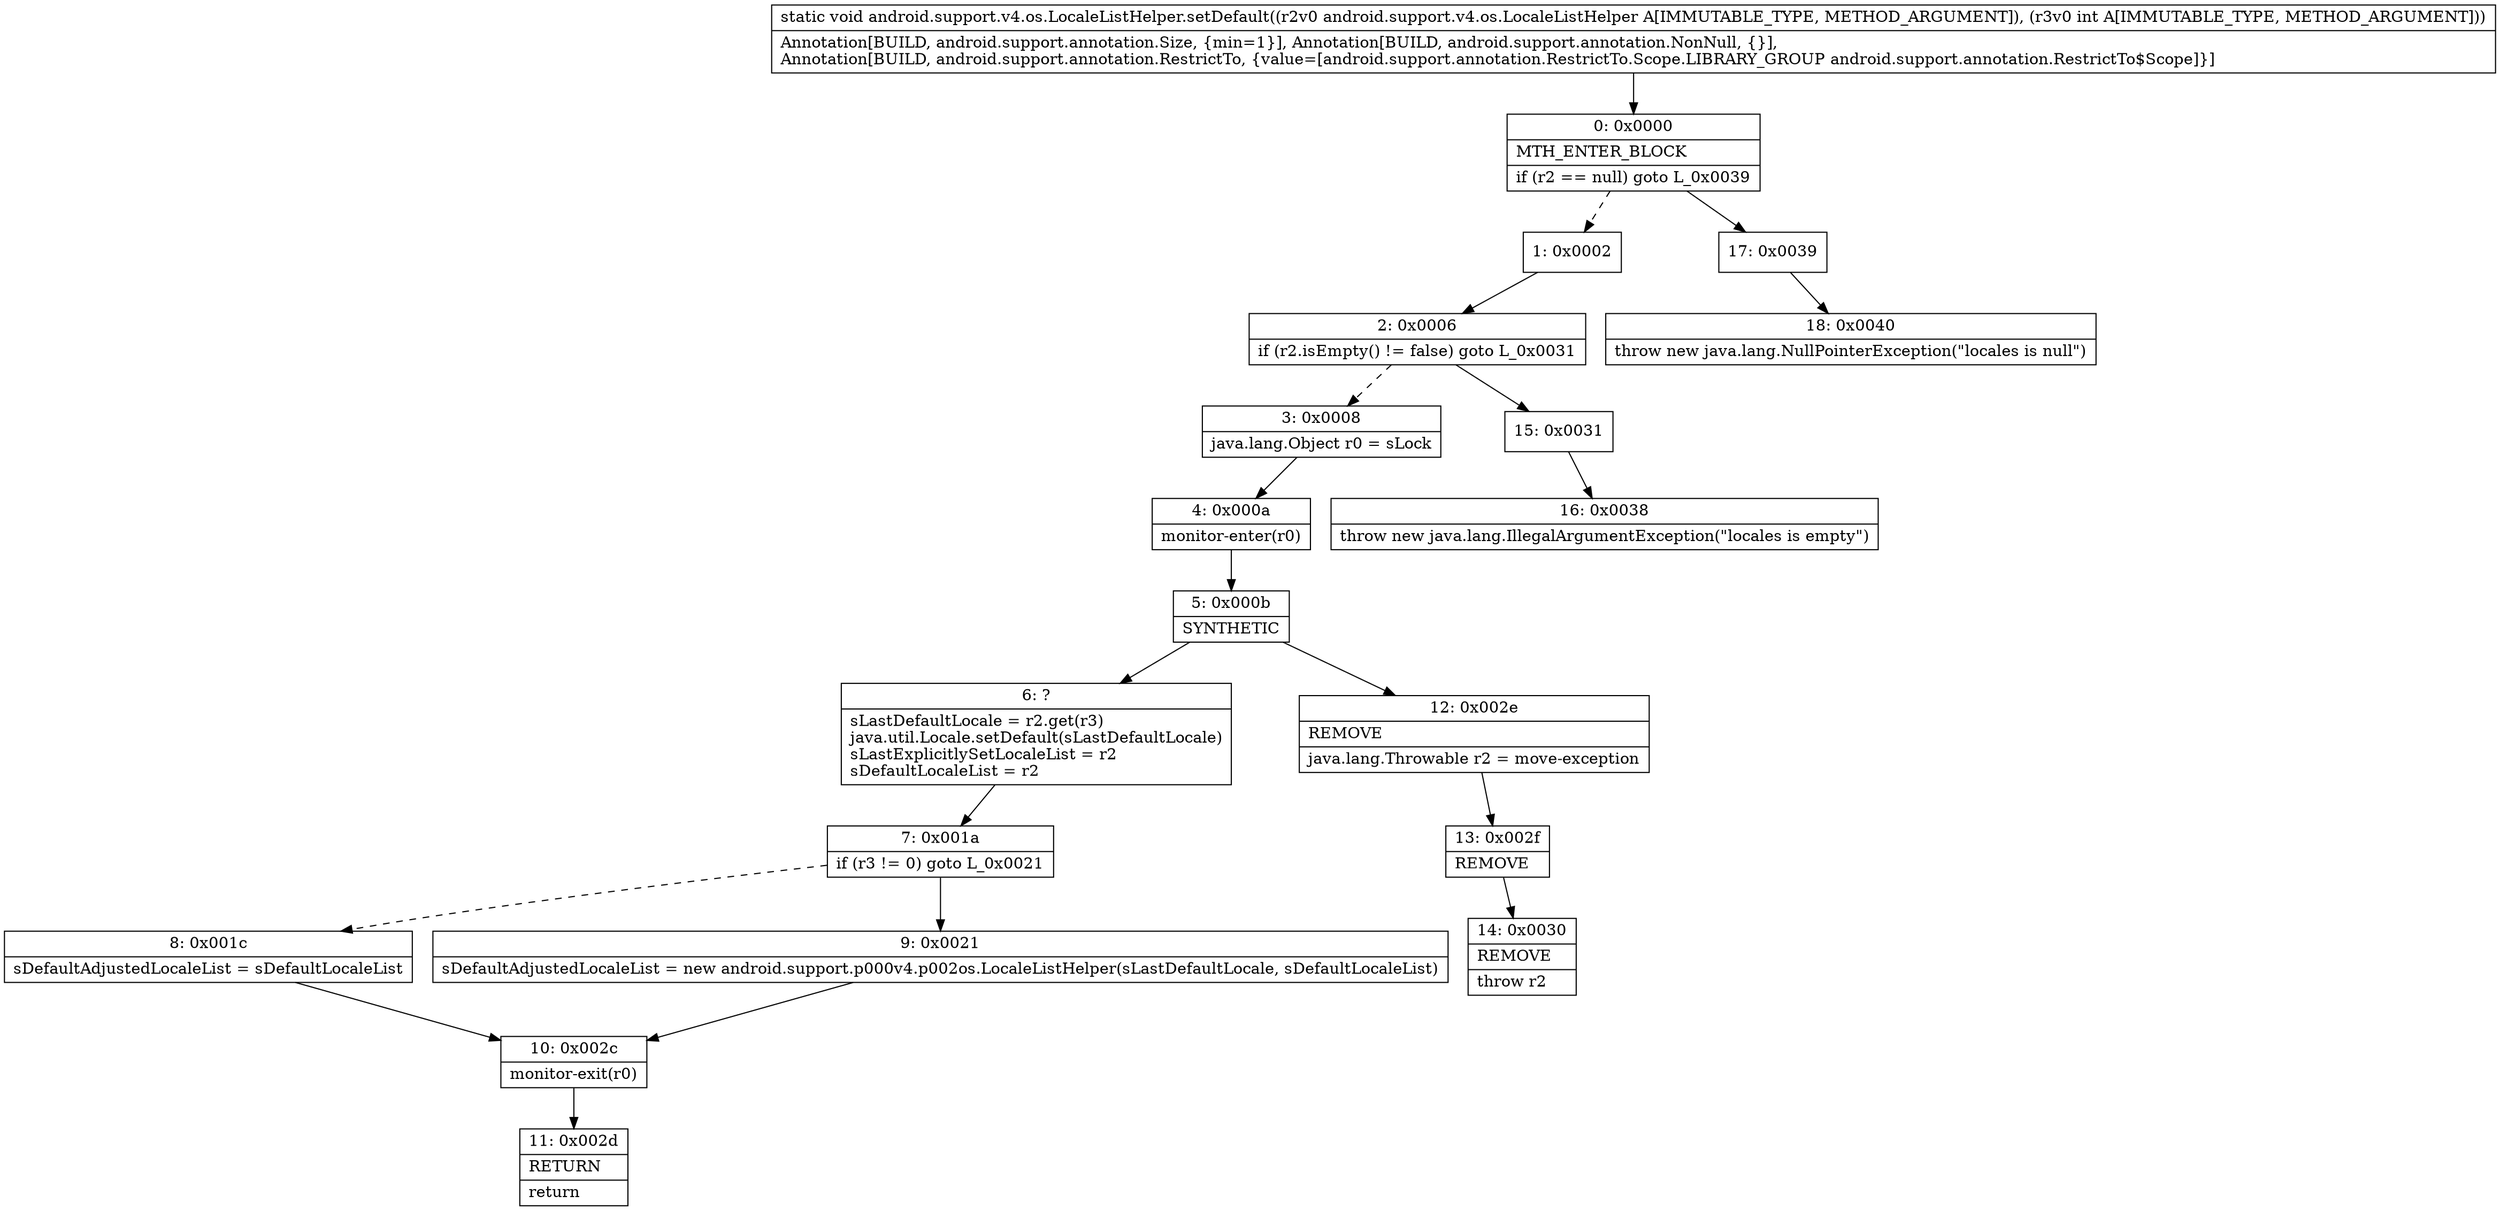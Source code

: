 digraph "CFG forandroid.support.v4.os.LocaleListHelper.setDefault(Landroid\/support\/v4\/os\/LocaleListHelper;I)V" {
Node_0 [shape=record,label="{0\:\ 0x0000|MTH_ENTER_BLOCK\l|if (r2 == null) goto L_0x0039\l}"];
Node_1 [shape=record,label="{1\:\ 0x0002}"];
Node_2 [shape=record,label="{2\:\ 0x0006|if (r2.isEmpty() != false) goto L_0x0031\l}"];
Node_3 [shape=record,label="{3\:\ 0x0008|java.lang.Object r0 = sLock\l}"];
Node_4 [shape=record,label="{4\:\ 0x000a|monitor\-enter(r0)\l}"];
Node_5 [shape=record,label="{5\:\ 0x000b|SYNTHETIC\l}"];
Node_6 [shape=record,label="{6\:\ ?|sLastDefaultLocale = r2.get(r3)\ljava.util.Locale.setDefault(sLastDefaultLocale)\lsLastExplicitlySetLocaleList = r2\lsDefaultLocaleList = r2\l}"];
Node_7 [shape=record,label="{7\:\ 0x001a|if (r3 != 0) goto L_0x0021\l}"];
Node_8 [shape=record,label="{8\:\ 0x001c|sDefaultAdjustedLocaleList = sDefaultLocaleList\l}"];
Node_9 [shape=record,label="{9\:\ 0x0021|sDefaultAdjustedLocaleList = new android.support.p000v4.p002os.LocaleListHelper(sLastDefaultLocale, sDefaultLocaleList)\l}"];
Node_10 [shape=record,label="{10\:\ 0x002c|monitor\-exit(r0)\l}"];
Node_11 [shape=record,label="{11\:\ 0x002d|RETURN\l|return\l}"];
Node_12 [shape=record,label="{12\:\ 0x002e|REMOVE\l|java.lang.Throwable r2 = move\-exception\l}"];
Node_13 [shape=record,label="{13\:\ 0x002f|REMOVE\l}"];
Node_14 [shape=record,label="{14\:\ 0x0030|REMOVE\l|throw r2\l}"];
Node_15 [shape=record,label="{15\:\ 0x0031}"];
Node_16 [shape=record,label="{16\:\ 0x0038|throw new java.lang.IllegalArgumentException(\"locales is empty\")\l}"];
Node_17 [shape=record,label="{17\:\ 0x0039}"];
Node_18 [shape=record,label="{18\:\ 0x0040|throw new java.lang.NullPointerException(\"locales is null\")\l}"];
MethodNode[shape=record,label="{static void android.support.v4.os.LocaleListHelper.setDefault((r2v0 android.support.v4.os.LocaleListHelper A[IMMUTABLE_TYPE, METHOD_ARGUMENT]), (r3v0 int A[IMMUTABLE_TYPE, METHOD_ARGUMENT]))  | Annotation[BUILD, android.support.annotation.Size, \{min=1\}], Annotation[BUILD, android.support.annotation.NonNull, \{\}], \lAnnotation[BUILD, android.support.annotation.RestrictTo, \{value=[android.support.annotation.RestrictTo.Scope.LIBRARY_GROUP android.support.annotation.RestrictTo$Scope]\}]\l}"];
MethodNode -> Node_0;
Node_0 -> Node_1[style=dashed];
Node_0 -> Node_17;
Node_1 -> Node_2;
Node_2 -> Node_3[style=dashed];
Node_2 -> Node_15;
Node_3 -> Node_4;
Node_4 -> Node_5;
Node_5 -> Node_6;
Node_5 -> Node_12;
Node_6 -> Node_7;
Node_7 -> Node_8[style=dashed];
Node_7 -> Node_9;
Node_8 -> Node_10;
Node_9 -> Node_10;
Node_10 -> Node_11;
Node_12 -> Node_13;
Node_13 -> Node_14;
Node_15 -> Node_16;
Node_17 -> Node_18;
}

